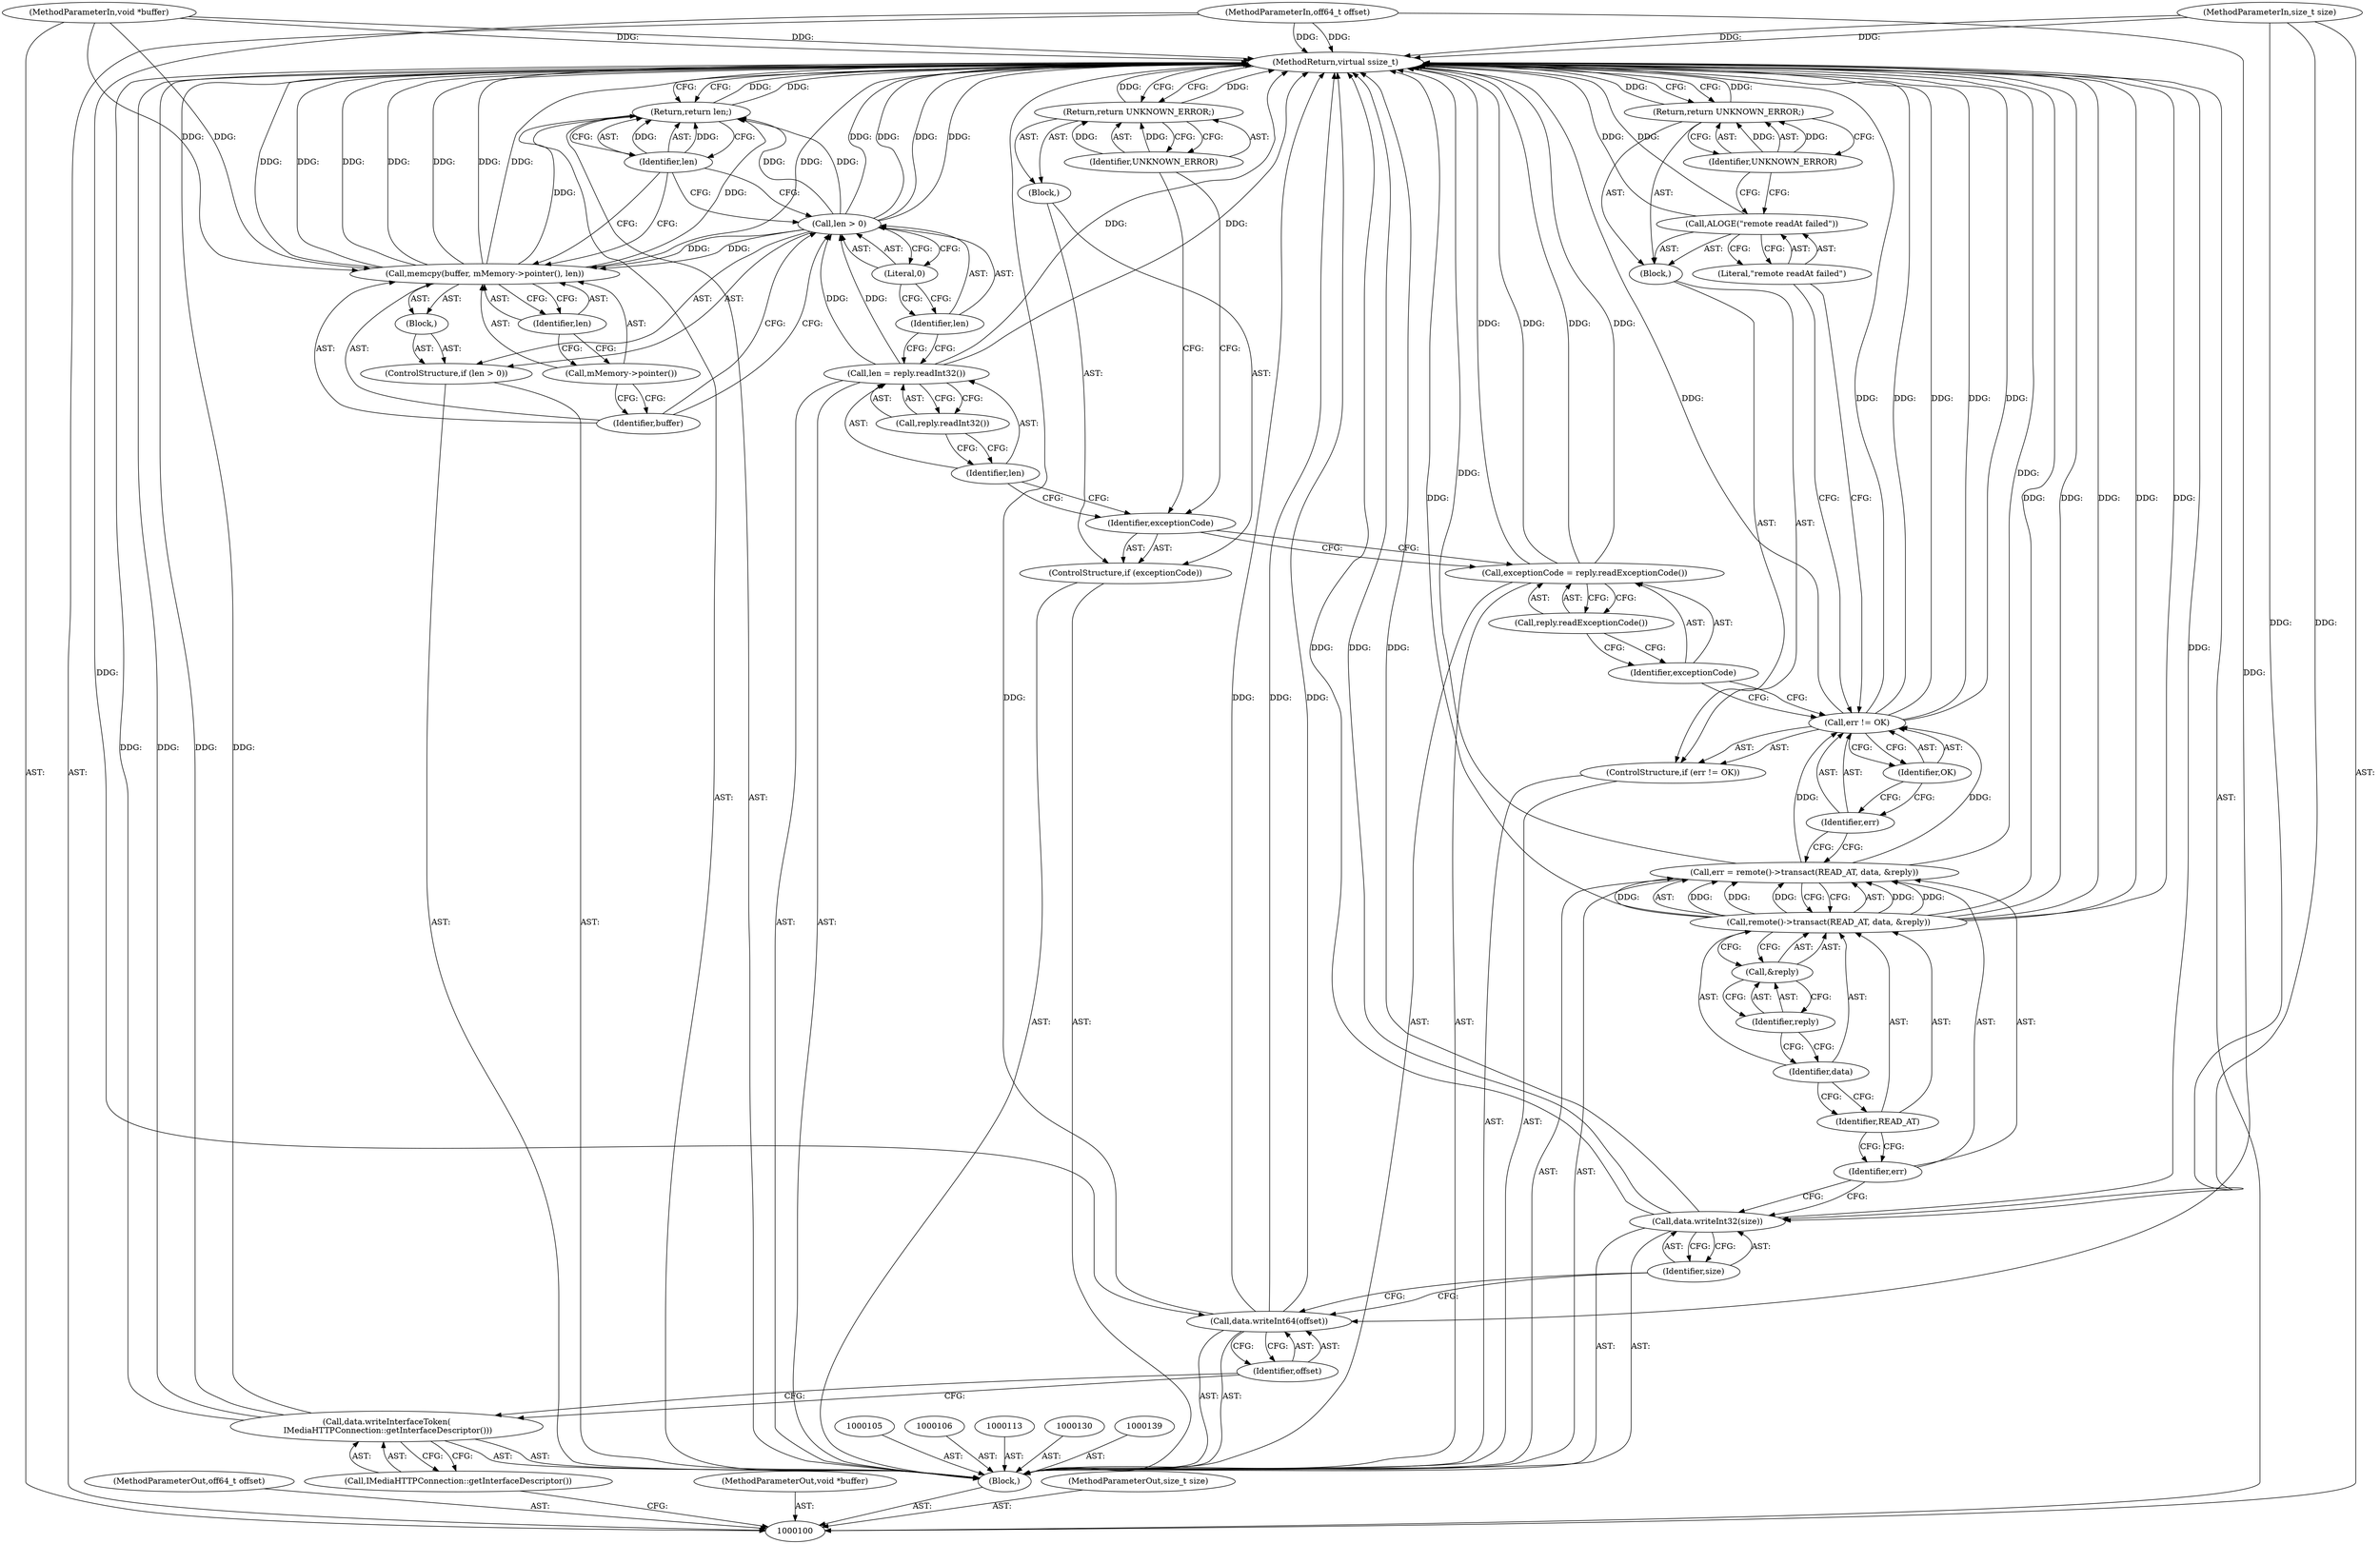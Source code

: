 digraph "1_Android_51504928746edff6c94a1c498cf99c0a83bedaed" {
"1000154" [label="(MethodReturn,virtual ssize_t)"];
"1000101" [label="(MethodParameterIn,off64_t offset)"];
"1000226" [label="(MethodParameterOut,off64_t offset)"];
"1000102" [label="(MethodParameterIn,void *buffer)"];
"1000227" [label="(MethodParameterOut,void *buffer)"];
"1000103" [label="(MethodParameterIn,size_t size)"];
"1000228" [label="(MethodParameterOut,size_t size)"];
"1000104" [label="(Block,)"];
"1000121" [label="(ControlStructure,if (err != OK))"];
"1000124" [label="(Identifier,OK)"];
"1000125" [label="(Block,)"];
"1000122" [label="(Call,err != OK)"];
"1000123" [label="(Identifier,err)"];
"1000126" [label="(Call,ALOGE(\"remote readAt failed\"))"];
"1000127" [label="(Literal,\"remote readAt failed\")"];
"1000128" [label="(Return,return UNKNOWN_ERROR;)"];
"1000129" [label="(Identifier,UNKNOWN_ERROR)"];
"1000133" [label="(Call,reply.readExceptionCode())"];
"1000131" [label="(Call,exceptionCode = reply.readExceptionCode())"];
"1000132" [label="(Identifier,exceptionCode)"];
"1000134" [label="(ControlStructure,if (exceptionCode))"];
"1000136" [label="(Block,)"];
"1000135" [label="(Identifier,exceptionCode)"];
"1000137" [label="(Return,return UNKNOWN_ERROR;)"];
"1000138" [label="(Identifier,UNKNOWN_ERROR)"];
"1000140" [label="(Call,len = reply.readInt32())"];
"1000141" [label="(Identifier,len)"];
"1000142" [label="(Call,reply.readInt32())"];
"1000144" [label="(Call,len > 0)"];
"1000145" [label="(Identifier,len)"];
"1000146" [label="(Literal,0)"];
"1000147" [label="(Block,)"];
"1000143" [label="(ControlStructure,if (len > 0))"];
"1000148" [label="(Call,memcpy(buffer, mMemory->pointer(), len))"];
"1000149" [label="(Identifier,buffer)"];
"1000150" [label="(Call,mMemory->pointer())"];
"1000151" [label="(Identifier,len)"];
"1000153" [label="(Identifier,len)"];
"1000152" [label="(Return,return len;)"];
"1000107" [label="(Call,data.writeInterfaceToken(\n IMediaHTTPConnection::getInterfaceDescriptor()))"];
"1000108" [label="(Call,IMediaHTTPConnection::getInterfaceDescriptor())"];
"1000110" [label="(Identifier,offset)"];
"1000109" [label="(Call,data.writeInt64(offset))"];
"1000112" [label="(Identifier,size)"];
"1000111" [label="(Call,data.writeInt32(size))"];
"1000114" [label="(Call,err = remote()->transact(READ_AT, data, &reply))"];
"1000115" [label="(Identifier,err)"];
"1000116" [label="(Call,remote()->transact(READ_AT, data, &reply))"];
"1000117" [label="(Identifier,READ_AT)"];
"1000118" [label="(Identifier,data)"];
"1000119" [label="(Call,&reply)"];
"1000120" [label="(Identifier,reply)"];
"1000154" -> "1000100"  [label="AST: "];
"1000154" -> "1000128"  [label="CFG: "];
"1000154" -> "1000137"  [label="CFG: "];
"1000154" -> "1000152"  [label="CFG: "];
"1000152" -> "1000154"  [label="DDG: "];
"1000128" -> "1000154"  [label="DDG: "];
"1000137" -> "1000154"  [label="DDG: "];
"1000116" -> "1000154"  [label="DDG: "];
"1000116" -> "1000154"  [label="DDG: "];
"1000116" -> "1000154"  [label="DDG: "];
"1000126" -> "1000154"  [label="DDG: "];
"1000140" -> "1000154"  [label="DDG: "];
"1000107" -> "1000154"  [label="DDG: "];
"1000107" -> "1000154"  [label="DDG: "];
"1000148" -> "1000154"  [label="DDG: "];
"1000148" -> "1000154"  [label="DDG: "];
"1000148" -> "1000154"  [label="DDG: "];
"1000148" -> "1000154"  [label="DDG: "];
"1000109" -> "1000154"  [label="DDG: "];
"1000109" -> "1000154"  [label="DDG: "];
"1000122" -> "1000154"  [label="DDG: "];
"1000122" -> "1000154"  [label="DDG: "];
"1000122" -> "1000154"  [label="DDG: "];
"1000131" -> "1000154"  [label="DDG: "];
"1000131" -> "1000154"  [label="DDG: "];
"1000103" -> "1000154"  [label="DDG: "];
"1000144" -> "1000154"  [label="DDG: "];
"1000144" -> "1000154"  [label="DDG: "];
"1000102" -> "1000154"  [label="DDG: "];
"1000111" -> "1000154"  [label="DDG: "];
"1000111" -> "1000154"  [label="DDG: "];
"1000101" -> "1000154"  [label="DDG: "];
"1000114" -> "1000154"  [label="DDG: "];
"1000101" -> "1000100"  [label="AST: "];
"1000101" -> "1000154"  [label="DDG: "];
"1000101" -> "1000109"  [label="DDG: "];
"1000226" -> "1000100"  [label="AST: "];
"1000102" -> "1000100"  [label="AST: "];
"1000102" -> "1000154"  [label="DDG: "];
"1000102" -> "1000148"  [label="DDG: "];
"1000227" -> "1000100"  [label="AST: "];
"1000103" -> "1000100"  [label="AST: "];
"1000103" -> "1000154"  [label="DDG: "];
"1000103" -> "1000111"  [label="DDG: "];
"1000228" -> "1000100"  [label="AST: "];
"1000104" -> "1000100"  [label="AST: "];
"1000105" -> "1000104"  [label="AST: "];
"1000106" -> "1000104"  [label="AST: "];
"1000107" -> "1000104"  [label="AST: "];
"1000109" -> "1000104"  [label="AST: "];
"1000111" -> "1000104"  [label="AST: "];
"1000113" -> "1000104"  [label="AST: "];
"1000114" -> "1000104"  [label="AST: "];
"1000121" -> "1000104"  [label="AST: "];
"1000130" -> "1000104"  [label="AST: "];
"1000131" -> "1000104"  [label="AST: "];
"1000134" -> "1000104"  [label="AST: "];
"1000139" -> "1000104"  [label="AST: "];
"1000140" -> "1000104"  [label="AST: "];
"1000143" -> "1000104"  [label="AST: "];
"1000152" -> "1000104"  [label="AST: "];
"1000121" -> "1000104"  [label="AST: "];
"1000122" -> "1000121"  [label="AST: "];
"1000125" -> "1000121"  [label="AST: "];
"1000124" -> "1000122"  [label="AST: "];
"1000124" -> "1000123"  [label="CFG: "];
"1000122" -> "1000124"  [label="CFG: "];
"1000125" -> "1000121"  [label="AST: "];
"1000126" -> "1000125"  [label="AST: "];
"1000128" -> "1000125"  [label="AST: "];
"1000122" -> "1000121"  [label="AST: "];
"1000122" -> "1000124"  [label="CFG: "];
"1000123" -> "1000122"  [label="AST: "];
"1000124" -> "1000122"  [label="AST: "];
"1000127" -> "1000122"  [label="CFG: "];
"1000132" -> "1000122"  [label="CFG: "];
"1000122" -> "1000154"  [label="DDG: "];
"1000122" -> "1000154"  [label="DDG: "];
"1000122" -> "1000154"  [label="DDG: "];
"1000114" -> "1000122"  [label="DDG: "];
"1000123" -> "1000122"  [label="AST: "];
"1000123" -> "1000114"  [label="CFG: "];
"1000124" -> "1000123"  [label="CFG: "];
"1000126" -> "1000125"  [label="AST: "];
"1000126" -> "1000127"  [label="CFG: "];
"1000127" -> "1000126"  [label="AST: "];
"1000129" -> "1000126"  [label="CFG: "];
"1000126" -> "1000154"  [label="DDG: "];
"1000127" -> "1000126"  [label="AST: "];
"1000127" -> "1000122"  [label="CFG: "];
"1000126" -> "1000127"  [label="CFG: "];
"1000128" -> "1000125"  [label="AST: "];
"1000128" -> "1000129"  [label="CFG: "];
"1000129" -> "1000128"  [label="AST: "];
"1000154" -> "1000128"  [label="CFG: "];
"1000128" -> "1000154"  [label="DDG: "];
"1000129" -> "1000128"  [label="DDG: "];
"1000129" -> "1000128"  [label="AST: "];
"1000129" -> "1000126"  [label="CFG: "];
"1000128" -> "1000129"  [label="CFG: "];
"1000129" -> "1000128"  [label="DDG: "];
"1000133" -> "1000131"  [label="AST: "];
"1000133" -> "1000132"  [label="CFG: "];
"1000131" -> "1000133"  [label="CFG: "];
"1000131" -> "1000104"  [label="AST: "];
"1000131" -> "1000133"  [label="CFG: "];
"1000132" -> "1000131"  [label="AST: "];
"1000133" -> "1000131"  [label="AST: "];
"1000135" -> "1000131"  [label="CFG: "];
"1000131" -> "1000154"  [label="DDG: "];
"1000131" -> "1000154"  [label="DDG: "];
"1000132" -> "1000131"  [label="AST: "];
"1000132" -> "1000122"  [label="CFG: "];
"1000133" -> "1000132"  [label="CFG: "];
"1000134" -> "1000104"  [label="AST: "];
"1000135" -> "1000134"  [label="AST: "];
"1000136" -> "1000134"  [label="AST: "];
"1000136" -> "1000134"  [label="AST: "];
"1000137" -> "1000136"  [label="AST: "];
"1000135" -> "1000134"  [label="AST: "];
"1000135" -> "1000131"  [label="CFG: "];
"1000138" -> "1000135"  [label="CFG: "];
"1000141" -> "1000135"  [label="CFG: "];
"1000137" -> "1000136"  [label="AST: "];
"1000137" -> "1000138"  [label="CFG: "];
"1000138" -> "1000137"  [label="AST: "];
"1000154" -> "1000137"  [label="CFG: "];
"1000137" -> "1000154"  [label="DDG: "];
"1000138" -> "1000137"  [label="DDG: "];
"1000138" -> "1000137"  [label="AST: "];
"1000138" -> "1000135"  [label="CFG: "];
"1000137" -> "1000138"  [label="CFG: "];
"1000138" -> "1000137"  [label="DDG: "];
"1000140" -> "1000104"  [label="AST: "];
"1000140" -> "1000142"  [label="CFG: "];
"1000141" -> "1000140"  [label="AST: "];
"1000142" -> "1000140"  [label="AST: "];
"1000145" -> "1000140"  [label="CFG: "];
"1000140" -> "1000154"  [label="DDG: "];
"1000140" -> "1000144"  [label="DDG: "];
"1000141" -> "1000140"  [label="AST: "];
"1000141" -> "1000135"  [label="CFG: "];
"1000142" -> "1000141"  [label="CFG: "];
"1000142" -> "1000140"  [label="AST: "];
"1000142" -> "1000141"  [label="CFG: "];
"1000140" -> "1000142"  [label="CFG: "];
"1000144" -> "1000143"  [label="AST: "];
"1000144" -> "1000146"  [label="CFG: "];
"1000145" -> "1000144"  [label="AST: "];
"1000146" -> "1000144"  [label="AST: "];
"1000149" -> "1000144"  [label="CFG: "];
"1000153" -> "1000144"  [label="CFG: "];
"1000144" -> "1000154"  [label="DDG: "];
"1000144" -> "1000154"  [label="DDG: "];
"1000140" -> "1000144"  [label="DDG: "];
"1000144" -> "1000148"  [label="DDG: "];
"1000144" -> "1000152"  [label="DDG: "];
"1000145" -> "1000144"  [label="AST: "];
"1000145" -> "1000140"  [label="CFG: "];
"1000146" -> "1000145"  [label="CFG: "];
"1000146" -> "1000144"  [label="AST: "];
"1000146" -> "1000145"  [label="CFG: "];
"1000144" -> "1000146"  [label="CFG: "];
"1000147" -> "1000143"  [label="AST: "];
"1000148" -> "1000147"  [label="AST: "];
"1000143" -> "1000104"  [label="AST: "];
"1000144" -> "1000143"  [label="AST: "];
"1000147" -> "1000143"  [label="AST: "];
"1000148" -> "1000147"  [label="AST: "];
"1000148" -> "1000151"  [label="CFG: "];
"1000149" -> "1000148"  [label="AST: "];
"1000150" -> "1000148"  [label="AST: "];
"1000151" -> "1000148"  [label="AST: "];
"1000153" -> "1000148"  [label="CFG: "];
"1000148" -> "1000154"  [label="DDG: "];
"1000148" -> "1000154"  [label="DDG: "];
"1000148" -> "1000154"  [label="DDG: "];
"1000148" -> "1000154"  [label="DDG: "];
"1000102" -> "1000148"  [label="DDG: "];
"1000144" -> "1000148"  [label="DDG: "];
"1000148" -> "1000152"  [label="DDG: "];
"1000149" -> "1000148"  [label="AST: "];
"1000149" -> "1000144"  [label="CFG: "];
"1000150" -> "1000149"  [label="CFG: "];
"1000150" -> "1000148"  [label="AST: "];
"1000150" -> "1000149"  [label="CFG: "];
"1000151" -> "1000150"  [label="CFG: "];
"1000151" -> "1000148"  [label="AST: "];
"1000151" -> "1000150"  [label="CFG: "];
"1000148" -> "1000151"  [label="CFG: "];
"1000153" -> "1000152"  [label="AST: "];
"1000153" -> "1000148"  [label="CFG: "];
"1000153" -> "1000144"  [label="CFG: "];
"1000152" -> "1000153"  [label="CFG: "];
"1000153" -> "1000152"  [label="DDG: "];
"1000152" -> "1000104"  [label="AST: "];
"1000152" -> "1000153"  [label="CFG: "];
"1000153" -> "1000152"  [label="AST: "];
"1000154" -> "1000152"  [label="CFG: "];
"1000152" -> "1000154"  [label="DDG: "];
"1000153" -> "1000152"  [label="DDG: "];
"1000148" -> "1000152"  [label="DDG: "];
"1000144" -> "1000152"  [label="DDG: "];
"1000107" -> "1000104"  [label="AST: "];
"1000107" -> "1000108"  [label="CFG: "];
"1000108" -> "1000107"  [label="AST: "];
"1000110" -> "1000107"  [label="CFG: "];
"1000107" -> "1000154"  [label="DDG: "];
"1000107" -> "1000154"  [label="DDG: "];
"1000108" -> "1000107"  [label="AST: "];
"1000108" -> "1000100"  [label="CFG: "];
"1000107" -> "1000108"  [label="CFG: "];
"1000110" -> "1000109"  [label="AST: "];
"1000110" -> "1000107"  [label="CFG: "];
"1000109" -> "1000110"  [label="CFG: "];
"1000109" -> "1000104"  [label="AST: "];
"1000109" -> "1000110"  [label="CFG: "];
"1000110" -> "1000109"  [label="AST: "];
"1000112" -> "1000109"  [label="CFG: "];
"1000109" -> "1000154"  [label="DDG: "];
"1000109" -> "1000154"  [label="DDG: "];
"1000101" -> "1000109"  [label="DDG: "];
"1000112" -> "1000111"  [label="AST: "];
"1000112" -> "1000109"  [label="CFG: "];
"1000111" -> "1000112"  [label="CFG: "];
"1000111" -> "1000104"  [label="AST: "];
"1000111" -> "1000112"  [label="CFG: "];
"1000112" -> "1000111"  [label="AST: "];
"1000115" -> "1000111"  [label="CFG: "];
"1000111" -> "1000154"  [label="DDG: "];
"1000111" -> "1000154"  [label="DDG: "];
"1000103" -> "1000111"  [label="DDG: "];
"1000114" -> "1000104"  [label="AST: "];
"1000114" -> "1000116"  [label="CFG: "];
"1000115" -> "1000114"  [label="AST: "];
"1000116" -> "1000114"  [label="AST: "];
"1000123" -> "1000114"  [label="CFG: "];
"1000114" -> "1000154"  [label="DDG: "];
"1000116" -> "1000114"  [label="DDG: "];
"1000116" -> "1000114"  [label="DDG: "];
"1000116" -> "1000114"  [label="DDG: "];
"1000114" -> "1000122"  [label="DDG: "];
"1000115" -> "1000114"  [label="AST: "];
"1000115" -> "1000111"  [label="CFG: "];
"1000117" -> "1000115"  [label="CFG: "];
"1000116" -> "1000114"  [label="AST: "];
"1000116" -> "1000119"  [label="CFG: "];
"1000117" -> "1000116"  [label="AST: "];
"1000118" -> "1000116"  [label="AST: "];
"1000119" -> "1000116"  [label="AST: "];
"1000114" -> "1000116"  [label="CFG: "];
"1000116" -> "1000154"  [label="DDG: "];
"1000116" -> "1000154"  [label="DDG: "];
"1000116" -> "1000154"  [label="DDG: "];
"1000116" -> "1000114"  [label="DDG: "];
"1000116" -> "1000114"  [label="DDG: "];
"1000116" -> "1000114"  [label="DDG: "];
"1000117" -> "1000116"  [label="AST: "];
"1000117" -> "1000115"  [label="CFG: "];
"1000118" -> "1000117"  [label="CFG: "];
"1000118" -> "1000116"  [label="AST: "];
"1000118" -> "1000117"  [label="CFG: "];
"1000120" -> "1000118"  [label="CFG: "];
"1000119" -> "1000116"  [label="AST: "];
"1000119" -> "1000120"  [label="CFG: "];
"1000120" -> "1000119"  [label="AST: "];
"1000116" -> "1000119"  [label="CFG: "];
"1000120" -> "1000119"  [label="AST: "];
"1000120" -> "1000118"  [label="CFG: "];
"1000119" -> "1000120"  [label="CFG: "];
}
